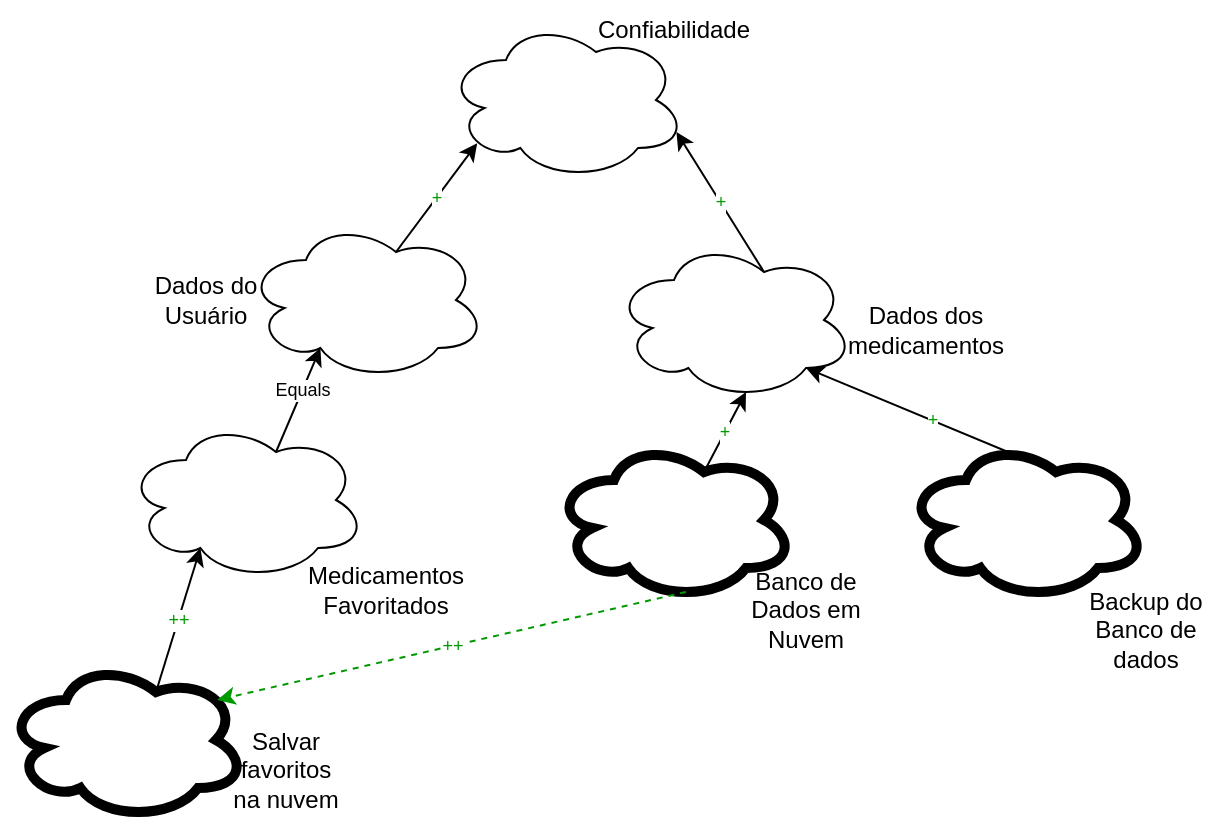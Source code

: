 <mxfile version="17.0.0" type="device"><diagram id="XIq4rgnl1W95J53UPDsT" name="Page-1"><mxGraphModel dx="1108" dy="429" grid="1" gridSize="10" guides="1" tooltips="1" connect="1" arrows="1" fold="1" page="1" pageScale="1" pageWidth="827" pageHeight="1169" math="0" shadow="0"><root><mxCell id="0"/><mxCell id="1" parent="0"/><mxCell id="TXwPU-Px1VJuJtqRc08--1" value="" style="ellipse;shape=cloud;whiteSpace=wrap;html=1;imageBorder=none;" vertex="1" parent="1"><mxGeometry x="330" y="20" width="120" height="80" as="geometry"/></mxCell><mxCell id="TXwPU-Px1VJuJtqRc08--2" value="Confiabilidade" style="text;html=1;strokeColor=none;fillColor=none;align=center;verticalAlign=middle;whiteSpace=wrap;rounded=0;" vertex="1" parent="1"><mxGeometry x="414" y="10" width="60" height="30" as="geometry"/></mxCell><mxCell id="TXwPU-Px1VJuJtqRc08--5" value="" style="group" vertex="1" connectable="0" parent="1"><mxGeometry x="180" y="120" width="170" height="80" as="geometry"/></mxCell><mxCell id="TXwPU-Px1VJuJtqRc08--3" value="" style="ellipse;shape=cloud;whiteSpace=wrap;html=1;imageBorder=none;" vertex="1" parent="TXwPU-Px1VJuJtqRc08--5"><mxGeometry x="50" width="120" height="80" as="geometry"/></mxCell><mxCell id="TXwPU-Px1VJuJtqRc08--4" value="Dados do Usuário" style="text;html=1;strokeColor=none;fillColor=none;align=center;verticalAlign=middle;whiteSpace=wrap;rounded=0;" vertex="1" parent="TXwPU-Px1VJuJtqRc08--5"><mxGeometry y="25" width="60" height="30" as="geometry"/></mxCell><mxCell id="TXwPU-Px1VJuJtqRc08--6" value="" style="ellipse;shape=cloud;whiteSpace=wrap;html=1;imageBorder=none;" vertex="1" parent="1"><mxGeometry x="170" y="220" width="120" height="80" as="geometry"/></mxCell><mxCell id="TXwPU-Px1VJuJtqRc08--7" value="Medicamentos Favoritados" style="text;html=1;strokeColor=none;fillColor=none;align=center;verticalAlign=middle;whiteSpace=wrap;rounded=0;" vertex="1" parent="1"><mxGeometry x="270" y="290" width="60" height="30" as="geometry"/></mxCell><mxCell id="TXwPU-Px1VJuJtqRc08--8" value="" style="ellipse;shape=cloud;whiteSpace=wrap;html=1;strokeColor=#000000;strokeWidth=5;" vertex="1" parent="1"><mxGeometry x="110" y="340" width="120" height="80" as="geometry"/></mxCell><mxCell id="TXwPU-Px1VJuJtqRc08--9" value="Salvar favoritos na nuvem" style="text;html=1;strokeColor=none;fillColor=none;align=center;verticalAlign=middle;whiteSpace=wrap;rounded=0;" vertex="1" parent="1"><mxGeometry x="220" y="380" width="60" height="30" as="geometry"/></mxCell><mxCell id="TXwPU-Px1VJuJtqRc08--10" value="" style="ellipse;shape=cloud;whiteSpace=wrap;html=1;strokeColor=#000000;strokeWidth=5;" vertex="1" parent="1"><mxGeometry x="384" y="230" width="120" height="80" as="geometry"/></mxCell><mxCell id="TXwPU-Px1VJuJtqRc08--11" value="" style="ellipse;shape=cloud;whiteSpace=wrap;html=1;imageBorder=none;" vertex="1" parent="1"><mxGeometry x="414" y="130" width="120" height="80" as="geometry"/></mxCell><mxCell id="TXwPU-Px1VJuJtqRc08--12" value="Dados dos medicamentos" style="text;html=1;strokeColor=none;fillColor=none;align=center;verticalAlign=middle;whiteSpace=wrap;rounded=0;" vertex="1" parent="1"><mxGeometry x="540" y="160" width="60" height="30" as="geometry"/></mxCell><mxCell id="TXwPU-Px1VJuJtqRc08--15" value="Banco de Dados em Nuvem" style="text;html=1;strokeColor=none;fillColor=none;align=center;verticalAlign=middle;whiteSpace=wrap;rounded=0;" vertex="1" parent="1"><mxGeometry x="480" y="300" width="60" height="30" as="geometry"/></mxCell><mxCell id="TXwPU-Px1VJuJtqRc08--16" value="" style="ellipse;shape=cloud;whiteSpace=wrap;html=1;strokeColor=#000000;strokeWidth=5;" vertex="1" parent="1"><mxGeometry x="560" y="230" width="120" height="80" as="geometry"/></mxCell><mxCell id="TXwPU-Px1VJuJtqRc08--17" value="Backup do Banco de dados" style="text;html=1;strokeColor=none;fillColor=none;align=center;verticalAlign=middle;whiteSpace=wrap;rounded=0;" vertex="1" parent="1"><mxGeometry x="650" y="310" width="60" height="30" as="geometry"/></mxCell><mxCell id="TXwPU-Px1VJuJtqRc08--18" value="&lt;font color=&quot;#009900&quot;&gt;+&lt;/font&gt;" style="endArrow=classic;html=1;rounded=0;fontSize=9;fontColor=#000000;entryX=0.13;entryY=0.77;entryDx=0;entryDy=0;entryPerimeter=0;exitX=0.625;exitY=0.2;exitDx=0;exitDy=0;exitPerimeter=0;" edge="1" parent="1" source="TXwPU-Px1VJuJtqRc08--3" target="TXwPU-Px1VJuJtqRc08--1"><mxGeometry relative="1" as="geometry"><mxPoint x="110" y="-100" as="sourcePoint"/><mxPoint x="470" y="140" as="targetPoint"/></mxGeometry></mxCell><mxCell id="TXwPU-Px1VJuJtqRc08--19" value="&lt;font color=&quot;#009900&quot;&gt;+&lt;/font&gt;" style="endArrow=classic;html=1;rounded=0;fontSize=9;fontColor=#000000;exitX=0.625;exitY=0.2;exitDx=0;exitDy=0;exitPerimeter=0;entryX=0.96;entryY=0.7;entryDx=0;entryDy=0;entryPerimeter=0;" edge="1" parent="1" source="TXwPU-Px1VJuJtqRc08--11" target="TXwPU-Px1VJuJtqRc08--1"><mxGeometry relative="1" as="geometry"><mxPoint x="474" y="30" as="sourcePoint"/><mxPoint x="474" y="30" as="targetPoint"/></mxGeometry></mxCell><mxCell id="TXwPU-Px1VJuJtqRc08--20" value="&lt;font style=&quot;font-size: 9px&quot;&gt;Equals&lt;/font&gt;" style="endArrow=classic;html=1;rounded=0;fontSize=9;fontColor=#000000;exitX=0.625;exitY=0.2;exitDx=0;exitDy=0;exitPerimeter=0;entryX=0.31;entryY=0.8;entryDx=0;entryDy=0;entryPerimeter=0;" edge="1" parent="1" source="TXwPU-Px1VJuJtqRc08--6" target="TXwPU-Px1VJuJtqRc08--3"><mxGeometry x="0.2" relative="1" as="geometry"><mxPoint x="230" y="120" as="sourcePoint"/><mxPoint x="230" y="120" as="targetPoint"/><mxPoint as="offset"/></mxGeometry></mxCell><mxCell id="TXwPU-Px1VJuJtqRc08--21" value="&lt;font color=&quot;#009900&quot;&gt;++&lt;/font&gt;" style="endArrow=classic;html=1;rounded=0;fontSize=9;fontColor=#000000;exitX=0.625;exitY=0.2;exitDx=0;exitDy=0;exitPerimeter=0;entryX=0.31;entryY=0.8;entryDx=0;entryDy=0;entryPerimeter=0;" edge="1" parent="1" source="TXwPU-Px1VJuJtqRc08--8" target="TXwPU-Px1VJuJtqRc08--6"><mxGeometry relative="1" as="geometry"><mxPoint x="170" y="240" as="sourcePoint"/><mxPoint x="170" y="240" as="targetPoint"/></mxGeometry></mxCell><mxCell id="TXwPU-Px1VJuJtqRc08--23" value="&lt;font color=&quot;#009900&quot;&gt;+&lt;/font&gt;" style="endArrow=classic;html=1;rounded=0;fontSize=9;fontColor=#000000;exitX=0.625;exitY=0.2;exitDx=0;exitDy=0;exitPerimeter=0;entryX=0.55;entryY=0.95;entryDx=0;entryDy=0;entryPerimeter=0;" edge="1" parent="1" source="TXwPU-Px1VJuJtqRc08--10" target="TXwPU-Px1VJuJtqRc08--11"><mxGeometry relative="1" as="geometry"><mxPoint x="444" y="130" as="sourcePoint"/><mxPoint x="444" y="130" as="targetPoint"/></mxGeometry></mxCell><mxCell id="TXwPU-Px1VJuJtqRc08--24" value="&lt;font color=&quot;#009900&quot;&gt;+&lt;/font&gt;" style="endArrow=classic;html=1;rounded=0;fontSize=9;fontColor=#000000;exitX=0.625;exitY=0.2;exitDx=0;exitDy=0;exitPerimeter=0;entryX=0.8;entryY=0.8;entryDx=0;entryDy=0;entryPerimeter=0;" edge="1" parent="1" source="TXwPU-Px1VJuJtqRc08--16" target="TXwPU-Px1VJuJtqRc08--11"><mxGeometry relative="1" as="geometry"><mxPoint x="620" y="130" as="sourcePoint"/><mxPoint x="620" y="130" as="targetPoint"/></mxGeometry></mxCell><mxCell id="TXwPU-Px1VJuJtqRc08--25" value="&lt;font color=&quot;#009900&quot;&gt;++&lt;/font&gt;" style="endArrow=classic;html=1;rounded=0;fontSize=9;fontColor=#000000;dashed=1;strokeColor=#009900;exitX=0.55;exitY=0.95;exitDx=0;exitDy=0;exitPerimeter=0;entryX=0.88;entryY=0.25;entryDx=0;entryDy=0;entryPerimeter=0;" edge="1" parent="1" source="TXwPU-Px1VJuJtqRc08--10" target="TXwPU-Px1VJuJtqRc08--8"><mxGeometry relative="1" as="geometry"><mxPoint x="444" y="310" as="sourcePoint"/><mxPoint x="444" y="410" as="targetPoint"/></mxGeometry></mxCell></root></mxGraphModel></diagram></mxfile>